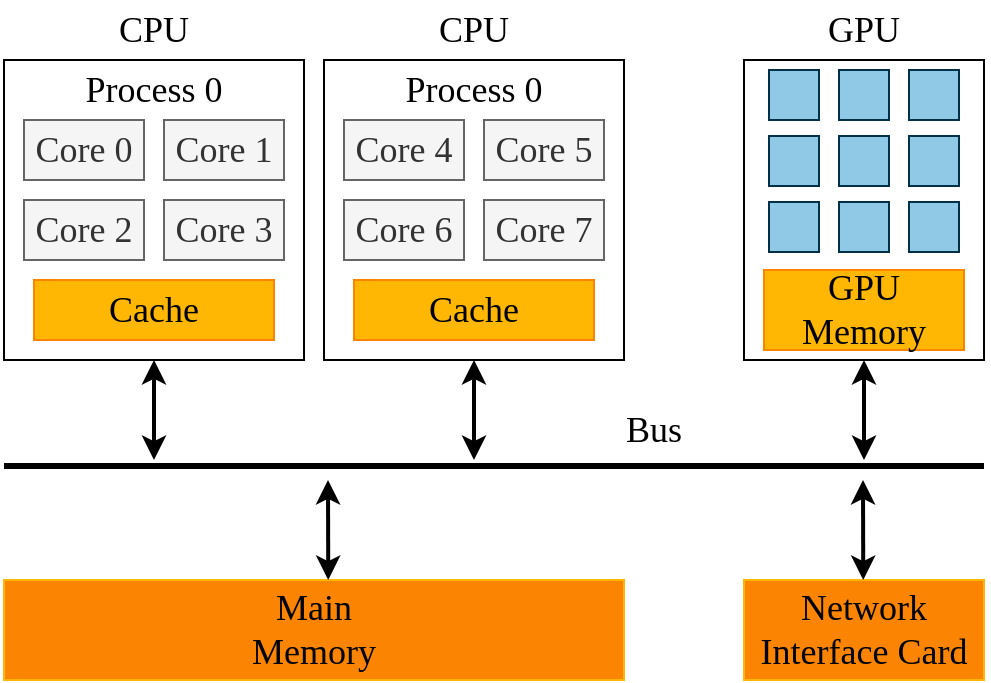 <mxfile version="22.1.11" type="device">
  <diagram id="sm0YzyPWghP9DwHgtNv-" name="第 1 页">
    <mxGraphModel dx="954" dy="617" grid="1" gridSize="10" guides="1" tooltips="1" connect="1" arrows="1" fold="1" page="1" pageScale="1" pageWidth="827" pageHeight="1169" math="0" shadow="0">
      <root>
        <mxCell id="0" />
        <mxCell id="1" parent="0" />
        <mxCell id="5cFv27WomusTx21CuXZw-1" value="" style="rounded=0;whiteSpace=wrap;html=1;fillColor=none;fontFamily=Times New Roman;" parent="1" vertex="1">
          <mxGeometry x="150" y="160" width="150" height="150" as="geometry" />
        </mxCell>
        <mxCell id="5cFv27WomusTx21CuXZw-2" value="Process 0" style="text;html=1;strokeColor=none;fillColor=none;align=center;verticalAlign=middle;whiteSpace=wrap;rounded=0;fontSize=18;fontFamily=Times New Roman;" parent="1" vertex="1">
          <mxGeometry x="180" y="160" width="90" height="30" as="geometry" />
        </mxCell>
        <mxCell id="5cFv27WomusTx21CuXZw-7" value="Core 0" style="rounded=0;whiteSpace=wrap;html=1;fontSize=18;fillColor=#f5f5f5;strokeColor=#666666;fontColor=#333333;fontFamily=Times New Roman;" parent="1" vertex="1">
          <mxGeometry x="160" y="190" width="60" height="30" as="geometry" />
        </mxCell>
        <mxCell id="5cFv27WomusTx21CuXZw-8" value="Core 1" style="rounded=0;whiteSpace=wrap;html=1;fontSize=18;fillColor=#f5f5f5;strokeColor=#666666;fontColor=#333333;fontFamily=Times New Roman;" parent="1" vertex="1">
          <mxGeometry x="230" y="190" width="60" height="30" as="geometry" />
        </mxCell>
        <mxCell id="5cFv27WomusTx21CuXZw-9" value="Core 2" style="rounded=0;whiteSpace=wrap;html=1;fontSize=18;fillColor=#f5f5f5;strokeColor=#666666;fontColor=#333333;fontFamily=Times New Roman;" parent="1" vertex="1">
          <mxGeometry x="160" y="230" width="60" height="30" as="geometry" />
        </mxCell>
        <mxCell id="5cFv27WomusTx21CuXZw-10" value="Core 3" style="rounded=0;whiteSpace=wrap;html=1;fontSize=18;fillColor=#f5f5f5;strokeColor=#666666;fontColor=#333333;fontFamily=Times New Roman;" parent="1" vertex="1">
          <mxGeometry x="230" y="230" width="60" height="30" as="geometry" />
        </mxCell>
        <mxCell id="5cFv27WomusTx21CuXZw-11" value="" style="rounded=0;whiteSpace=wrap;html=1;fillColor=none;fontFamily=Times New Roman;" parent="1" vertex="1">
          <mxGeometry x="310" y="160" width="150" height="150" as="geometry" />
        </mxCell>
        <mxCell id="5cFv27WomusTx21CuXZw-12" value="Process 0" style="text;html=1;strokeColor=none;fillColor=none;align=center;verticalAlign=middle;whiteSpace=wrap;rounded=0;fontSize=18;fontFamily=Times New Roman;" parent="1" vertex="1">
          <mxGeometry x="340" y="160" width="90" height="30" as="geometry" />
        </mxCell>
        <mxCell id="5cFv27WomusTx21CuXZw-13" value="Core 4" style="rounded=0;whiteSpace=wrap;html=1;fontSize=18;fillColor=#f5f5f5;strokeColor=#666666;fontColor=#333333;fontFamily=Times New Roman;" parent="1" vertex="1">
          <mxGeometry x="320" y="190" width="60" height="30" as="geometry" />
        </mxCell>
        <mxCell id="5cFv27WomusTx21CuXZw-14" value="Core 5" style="rounded=0;whiteSpace=wrap;html=1;fontSize=18;fillColor=#f5f5f5;strokeColor=#666666;fontColor=#333333;fontFamily=Times New Roman;" parent="1" vertex="1">
          <mxGeometry x="390" y="190" width="60" height="30" as="geometry" />
        </mxCell>
        <mxCell id="5cFv27WomusTx21CuXZw-15" value="Core 6" style="rounded=0;whiteSpace=wrap;html=1;fontSize=18;fillColor=#f5f5f5;strokeColor=#666666;fontColor=#333333;fontFamily=Times New Roman;" parent="1" vertex="1">
          <mxGeometry x="320" y="230" width="60" height="30" as="geometry" />
        </mxCell>
        <mxCell id="5cFv27WomusTx21CuXZw-16" value="Core 7" style="rounded=0;whiteSpace=wrap;html=1;fontSize=18;fillColor=#f5f5f5;strokeColor=#666666;fontColor=#333333;fontFamily=Times New Roman;" parent="1" vertex="1">
          <mxGeometry x="390" y="230" width="60" height="30" as="geometry" />
        </mxCell>
        <mxCell id="5cFv27WomusTx21CuXZw-19" value="Cache" style="rounded=0;whiteSpace=wrap;html=1;fontSize=18;fillColor=#FFB703;strokeColor=#FB8402;fontFamily=Times New Roman;" parent="1" vertex="1">
          <mxGeometry x="165" y="270" width="120" height="30" as="geometry" />
        </mxCell>
        <mxCell id="5cFv27WomusTx21CuXZw-20" value="Cache" style="rounded=0;whiteSpace=wrap;html=1;fontSize=18;fillColor=#FFB703;strokeColor=#FB8402;fontFamily=Times New Roman;" parent="1" vertex="1">
          <mxGeometry x="325" y="270" width="120" height="30" as="geometry" />
        </mxCell>
        <mxCell id="5cFv27WomusTx21CuXZw-24" value="" style="endArrow=none;html=1;rounded=0;fontSize=18;strokeWidth=3;fontFamily=Times New Roman;" parent="1" edge="1">
          <mxGeometry width="50" height="50" relative="1" as="geometry">
            <mxPoint x="150" y="363" as="sourcePoint" />
            <mxPoint x="640" y="363" as="targetPoint" />
          </mxGeometry>
        </mxCell>
        <mxCell id="5cFv27WomusTx21CuXZw-25" value="" style="endArrow=classic;startArrow=classic;html=1;rounded=0;strokeWidth=2;fontSize=18;entryX=0.5;entryY=1;entryDx=0;entryDy=0;fontFamily=Times New Roman;" parent="1" target="5cFv27WomusTx21CuXZw-1" edge="1">
          <mxGeometry width="50" height="50" relative="1" as="geometry">
            <mxPoint x="225" y="360" as="sourcePoint" />
            <mxPoint x="150" y="450" as="targetPoint" />
          </mxGeometry>
        </mxCell>
        <mxCell id="5cFv27WomusTx21CuXZw-26" value="" style="endArrow=classic;startArrow=classic;html=1;rounded=0;strokeWidth=2;fontSize=18;entryX=0.5;entryY=1;entryDx=0;entryDy=0;fontFamily=Times New Roman;" parent="1" target="5cFv27WomusTx21CuXZw-11" edge="1">
          <mxGeometry width="50" height="50" relative="1" as="geometry">
            <mxPoint x="385" y="360" as="sourcePoint" />
            <mxPoint x="235" y="320" as="targetPoint" />
          </mxGeometry>
        </mxCell>
        <mxCell id="5cFv27WomusTx21CuXZw-27" value="Main &lt;br&gt;Memory" style="rounded=0;whiteSpace=wrap;html=1;fontSize=18;fillColor=#FB8402;strokeColor=#FFB703;fontFamily=Times New Roman;" parent="1" vertex="1">
          <mxGeometry x="150" y="420" width="310" height="50" as="geometry" />
        </mxCell>
        <mxCell id="5cFv27WomusTx21CuXZw-28" value="Bus" style="text;html=1;strokeColor=none;fillColor=none;align=center;verticalAlign=middle;whiteSpace=wrap;rounded=0;fontSize=18;fontFamily=Times New Roman;" parent="1" vertex="1">
          <mxGeometry x="445" y="330" width="60" height="30" as="geometry" />
        </mxCell>
        <mxCell id="5cFv27WomusTx21CuXZw-29" value="" style="rounded=0;whiteSpace=wrap;html=1;fontSize=18;fontFamily=Times New Roman;" parent="1" vertex="1">
          <mxGeometry x="520" y="160" width="120" height="150" as="geometry" />
        </mxCell>
        <mxCell id="5cFv27WomusTx21CuXZw-30" value="&lt;font&gt;CPU&lt;/font&gt;" style="text;html=1;strokeColor=none;fillColor=none;align=center;verticalAlign=middle;whiteSpace=wrap;rounded=0;fontSize=18;fontFamily=Times New Roman;" parent="1" vertex="1">
          <mxGeometry x="195" y="130" width="60" height="30" as="geometry" />
        </mxCell>
        <mxCell id="5cFv27WomusTx21CuXZw-31" value="&lt;font&gt;CPU&lt;/font&gt;" style="text;html=1;strokeColor=none;fillColor=none;align=center;verticalAlign=middle;whiteSpace=wrap;rounded=0;fontSize=18;fontFamily=Times New Roman;" parent="1" vertex="1">
          <mxGeometry x="355" y="130" width="60" height="30" as="geometry" />
        </mxCell>
        <mxCell id="5cFv27WomusTx21CuXZw-32" value="&lt;font&gt;GPU&lt;/font&gt;" style="text;html=1;strokeColor=none;fillColor=none;align=center;verticalAlign=middle;whiteSpace=wrap;rounded=0;fontSize=18;fontFamily=Times New Roman;" parent="1" vertex="1">
          <mxGeometry x="550" y="130" width="60" height="30" as="geometry" />
        </mxCell>
        <mxCell id="5cFv27WomusTx21CuXZw-33" value="" style="whiteSpace=wrap;html=1;aspect=fixed;fontSize=18;fillColor=#90C9E6;strokeColor=#023047;fontFamily=Times New Roman;" parent="1" vertex="1">
          <mxGeometry x="567.5" y="165" width="25" height="25" as="geometry" />
        </mxCell>
        <mxCell id="5cFv27WomusTx21CuXZw-34" value="" style="whiteSpace=wrap;html=1;aspect=fixed;fontSize=18;fillColor=#90C9E6;strokeColor=#023047;fontFamily=Times New Roman;" parent="1" vertex="1">
          <mxGeometry x="532.5" y="165" width="25" height="25" as="geometry" />
        </mxCell>
        <mxCell id="5cFv27WomusTx21CuXZw-35" value="" style="whiteSpace=wrap;html=1;aspect=fixed;fontSize=18;fillColor=#90C9E6;strokeColor=#023047;fontFamily=Times New Roman;" parent="1" vertex="1">
          <mxGeometry x="602.5" y="165" width="25" height="25" as="geometry" />
        </mxCell>
        <mxCell id="5cFv27WomusTx21CuXZw-36" value="" style="whiteSpace=wrap;html=1;aspect=fixed;fontSize=18;fillColor=#90C9E6;strokeColor=#023047;fontFamily=Times New Roman;" parent="1" vertex="1">
          <mxGeometry x="567.5" y="198" width="25" height="25" as="geometry" />
        </mxCell>
        <mxCell id="5cFv27WomusTx21CuXZw-37" value="" style="whiteSpace=wrap;html=1;aspect=fixed;fontSize=18;fillColor=#90C9E6;strokeColor=#023047;fontFamily=Times New Roman;" parent="1" vertex="1">
          <mxGeometry x="532.5" y="198" width="25" height="25" as="geometry" />
        </mxCell>
        <mxCell id="5cFv27WomusTx21CuXZw-38" value="" style="whiteSpace=wrap;html=1;aspect=fixed;fontSize=18;fillColor=#90C9E6;strokeColor=#023047;fontFamily=Times New Roman;" parent="1" vertex="1">
          <mxGeometry x="602.5" y="198" width="25" height="25" as="geometry" />
        </mxCell>
        <mxCell id="5cFv27WomusTx21CuXZw-39" value="" style="whiteSpace=wrap;html=1;aspect=fixed;fontSize=18;fillColor=#90C9E6;strokeColor=#023047;fontFamily=Times New Roman;" parent="1" vertex="1">
          <mxGeometry x="567.5" y="231" width="25" height="25" as="geometry" />
        </mxCell>
        <mxCell id="5cFv27WomusTx21CuXZw-40" value="" style="whiteSpace=wrap;html=1;aspect=fixed;fontSize=18;fillColor=#90C9E6;strokeColor=#023047;fontFamily=Times New Roman;" parent="1" vertex="1">
          <mxGeometry x="532.5" y="231" width="25" height="25" as="geometry" />
        </mxCell>
        <mxCell id="5cFv27WomusTx21CuXZw-41" value="" style="whiteSpace=wrap;html=1;aspect=fixed;fontSize=18;fillColor=#90C9E6;strokeColor=#023047;fontFamily=Times New Roman;" parent="1" vertex="1">
          <mxGeometry x="602.5" y="231" width="25" height="25" as="geometry" />
        </mxCell>
        <mxCell id="5cFv27WomusTx21CuXZw-45" value="GPU Memory" style="rounded=0;whiteSpace=wrap;html=1;fontSize=18;fillColor=#FFB703;strokeColor=#FB8402;fontFamily=Times New Roman;" parent="1" vertex="1">
          <mxGeometry x="530" y="265" width="100" height="40" as="geometry" />
        </mxCell>
        <mxCell id="5cFv27WomusTx21CuXZw-46" value="" style="endArrow=classic;startArrow=classic;html=1;rounded=0;strokeWidth=2;fontSize=18;entryX=0.5;entryY=1;entryDx=0;entryDy=0;fontFamily=Times New Roman;" parent="1" target="5cFv27WomusTx21CuXZw-29" edge="1">
          <mxGeometry width="50" height="50" relative="1" as="geometry">
            <mxPoint x="580" y="360" as="sourcePoint" />
            <mxPoint x="395" y="320" as="targetPoint" />
          </mxGeometry>
        </mxCell>
        <mxCell id="5cFv27WomusTx21CuXZw-47" value="" style="endArrow=classic;startArrow=classic;html=1;rounded=0;strokeWidth=2;fontSize=18;exitX=0.523;exitY=0;exitDx=0;exitDy=0;exitPerimeter=0;fontFamily=Times New Roman;" parent="1" source="5cFv27WomusTx21CuXZw-27" edge="1">
          <mxGeometry width="50" height="50" relative="1" as="geometry">
            <mxPoint x="305" y="380" as="sourcePoint" />
            <mxPoint x="312" y="370" as="targetPoint" />
          </mxGeometry>
        </mxCell>
        <mxCell id="5cFv27WomusTx21CuXZw-50" value="Network&lt;br&gt;Interface Card" style="rounded=0;whiteSpace=wrap;html=1;fontSize=18;fillColor=#FB8402;strokeColor=#FFB703;fontFamily=Times New Roman;" parent="1" vertex="1">
          <mxGeometry x="520" y="420" width="120" height="50" as="geometry" />
        </mxCell>
        <mxCell id="5cFv27WomusTx21CuXZw-51" value="" style="endArrow=classic;startArrow=classic;html=1;rounded=0;strokeWidth=2;fontSize=18;exitX=0.523;exitY=0;exitDx=0;exitDy=0;exitPerimeter=0;fontFamily=Times New Roman;" parent="1" edge="1">
          <mxGeometry x="0.59" y="-98" width="50" height="50" relative="1" as="geometry">
            <mxPoint x="579.63" y="420" as="sourcePoint" />
            <mxPoint x="579.5" y="370" as="targetPoint" />
            <mxPoint as="offset" />
          </mxGeometry>
        </mxCell>
      </root>
    </mxGraphModel>
  </diagram>
</mxfile>

